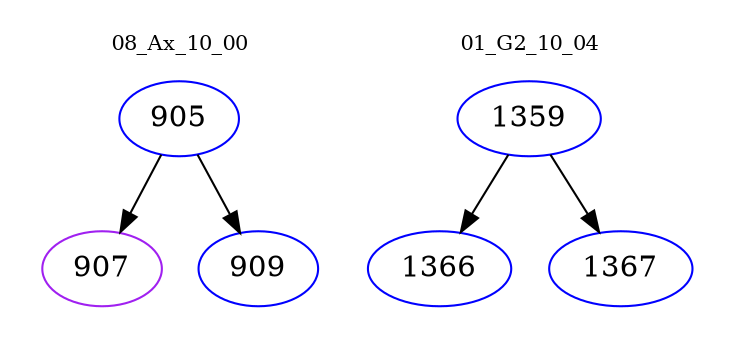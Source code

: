 digraph{
subgraph cluster_0 {
color = white
label = "08_Ax_10_00";
fontsize=10;
T0_905 [label="905", color="blue"]
T0_905 -> T0_907 [color="black"]
T0_907 [label="907", color="purple"]
T0_905 -> T0_909 [color="black"]
T0_909 [label="909", color="blue"]
}
subgraph cluster_1 {
color = white
label = "01_G2_10_04";
fontsize=10;
T1_1359 [label="1359", color="blue"]
T1_1359 -> T1_1366 [color="black"]
T1_1366 [label="1366", color="blue"]
T1_1359 -> T1_1367 [color="black"]
T1_1367 [label="1367", color="blue"]
}
}
